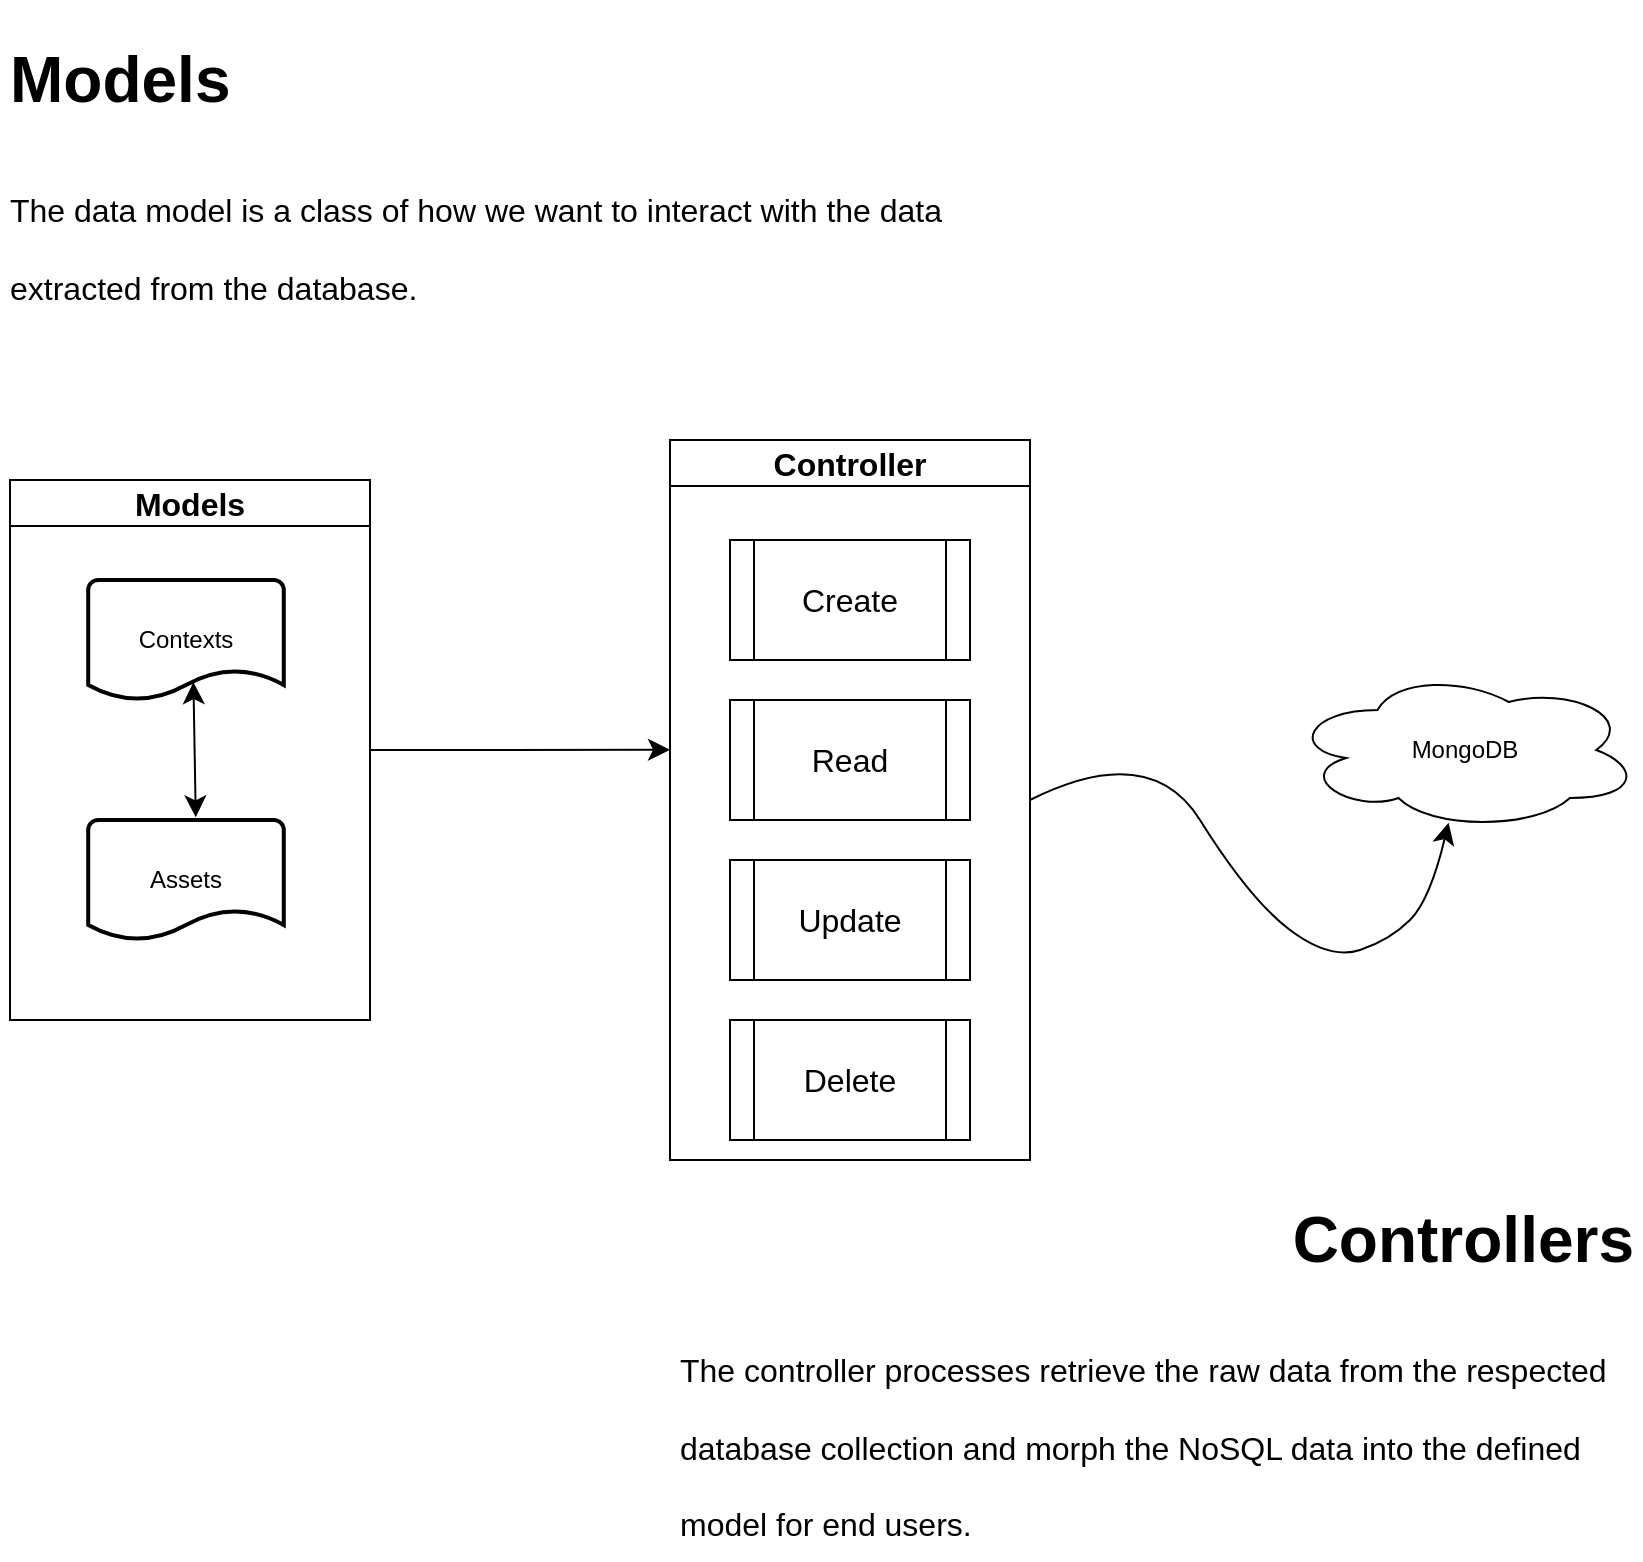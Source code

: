<mxfile version="21.1.0" type="github">
  <diagram name="Page-1" id="FtbimhBMZvsNWdiT7WP3">
    <mxGraphModel dx="2897" dy="1166" grid="1" gridSize="10" guides="1" tooltips="1" connect="1" arrows="1" fold="1" page="1" pageScale="1" pageWidth="850" pageHeight="1100" math="0" shadow="0">
      <root>
        <mxCell id="0" />
        <mxCell id="1" parent="0" />
        <mxCell id="rgs_EFGsOto9uHh8UaOQ-1" value="MongoDB" style="ellipse;shape=cloud;whiteSpace=wrap;html=1;" vertex="1" parent="1">
          <mxGeometry x="720" y="385" width="175" height="80" as="geometry" />
        </mxCell>
        <mxCell id="rgs_EFGsOto9uHh8UaOQ-17" value="" style="group" vertex="1" connectable="0" parent="1">
          <mxGeometry x="80" y="290" width="180" height="270" as="geometry" />
        </mxCell>
        <mxCell id="rgs_EFGsOto9uHh8UaOQ-7" value="Contexts" style="strokeWidth=2;html=1;shape=mxgraph.flowchart.document2;whiteSpace=wrap;size=0.25;" vertex="1" parent="rgs_EFGsOto9uHh8UaOQ-17">
          <mxGeometry x="39.111" y="50" width="97.778" height="60" as="geometry" />
        </mxCell>
        <mxCell id="rgs_EFGsOto9uHh8UaOQ-8" value="Assets" style="strokeWidth=2;html=1;shape=mxgraph.flowchart.document2;whiteSpace=wrap;size=0.25;" vertex="1" parent="rgs_EFGsOto9uHh8UaOQ-17">
          <mxGeometry x="39.111" y="170" width="97.778" height="60" as="geometry" />
        </mxCell>
        <mxCell id="rgs_EFGsOto9uHh8UaOQ-14" value="" style="endArrow=classic;startArrow=classic;html=1;rounded=0;fontSize=12;startSize=8;endSize=8;curved=1;exitX=0.55;exitY=-0.022;exitDx=0;exitDy=0;exitPerimeter=0;entryX=0.538;entryY=0.851;entryDx=0;entryDy=0;entryPerimeter=0;" edge="1" parent="rgs_EFGsOto9uHh8UaOQ-17" source="rgs_EFGsOto9uHh8UaOQ-8" target="rgs_EFGsOto9uHh8UaOQ-7">
          <mxGeometry width="50" height="50" relative="1" as="geometry">
            <mxPoint x="107.556" y="130" as="sourcePoint" />
            <mxPoint x="111.467" y="95" as="targetPoint" />
            <Array as="points" />
          </mxGeometry>
        </mxCell>
        <mxCell id="rgs_EFGsOto9uHh8UaOQ-38" style="edgeStyle=none;curved=1;rounded=0;orthogonalLoop=1;jettySize=auto;html=1;exitX=1;exitY=0.5;exitDx=0;exitDy=0;fontSize=12;startSize=8;endSize=8;" edge="1" parent="rgs_EFGsOto9uHh8UaOQ-17" source="rgs_EFGsOto9uHh8UaOQ-16">
          <mxGeometry relative="1" as="geometry">
            <mxPoint x="330" y="134.889" as="targetPoint" />
          </mxGeometry>
        </mxCell>
        <mxCell id="rgs_EFGsOto9uHh8UaOQ-16" value="Models" style="swimlane;whiteSpace=wrap;html=1;fontSize=16;startSize=23;" vertex="1" parent="rgs_EFGsOto9uHh8UaOQ-17">
          <mxGeometry width="180" height="270" as="geometry" />
        </mxCell>
        <mxCell id="rgs_EFGsOto9uHh8UaOQ-40" style="edgeStyle=none;curved=1;rounded=0;orthogonalLoop=1;jettySize=auto;html=1;entryX=0.453;entryY=0.954;entryDx=0;entryDy=0;entryPerimeter=0;fontSize=12;startSize=8;endSize=8;exitX=1;exitY=0.5;exitDx=0;exitDy=0;" edge="1" parent="1" source="rgs_EFGsOto9uHh8UaOQ-21" target="rgs_EFGsOto9uHh8UaOQ-1">
          <mxGeometry relative="1" as="geometry">
            <mxPoint x="589" y="431" as="sourcePoint" />
            <Array as="points">
              <mxPoint x="650" y="420" />
              <mxPoint x="700" y="500" />
              <mxPoint x="740" y="530" />
              <mxPoint x="770" y="520" />
              <mxPoint x="790" y="500" />
            </Array>
          </mxGeometry>
        </mxCell>
        <mxCell id="rgs_EFGsOto9uHh8UaOQ-21" value="Controller" style="swimlane;whiteSpace=wrap;html=1;fontSize=16;" vertex="1" parent="1">
          <mxGeometry x="410" y="270" width="180" height="360" as="geometry" />
        </mxCell>
        <mxCell id="rgs_EFGsOto9uHh8UaOQ-22" value="Create" style="shape=process;whiteSpace=wrap;html=1;backgroundOutline=1;fontSize=16;" vertex="1" parent="rgs_EFGsOto9uHh8UaOQ-21">
          <mxGeometry x="30" y="50" width="120" height="60" as="geometry" />
        </mxCell>
        <mxCell id="rgs_EFGsOto9uHh8UaOQ-23" value="Read" style="shape=process;whiteSpace=wrap;html=1;backgroundOutline=1;fontSize=16;" vertex="1" parent="rgs_EFGsOto9uHh8UaOQ-21">
          <mxGeometry x="30" y="130" width="120" height="60" as="geometry" />
        </mxCell>
        <mxCell id="rgs_EFGsOto9uHh8UaOQ-25" value="Update" style="shape=process;whiteSpace=wrap;html=1;backgroundOutline=1;fontSize=16;" vertex="1" parent="rgs_EFGsOto9uHh8UaOQ-21">
          <mxGeometry x="30" y="210" width="120" height="60" as="geometry" />
        </mxCell>
        <mxCell id="rgs_EFGsOto9uHh8UaOQ-26" value="Delete" style="shape=process;whiteSpace=wrap;html=1;backgroundOutline=1;fontSize=16;" vertex="1" parent="rgs_EFGsOto9uHh8UaOQ-21">
          <mxGeometry x="30" y="290" width="120" height="60" as="geometry" />
        </mxCell>
        <mxCell id="rgs_EFGsOto9uHh8UaOQ-42" value="&lt;h1&gt;&lt;span style=&quot;background-color: initial;&quot;&gt;Models&lt;/span&gt;&lt;/h1&gt;&lt;h1&gt;&lt;span style=&quot;font-size: 16px; font-weight: 400;&quot;&gt;The data model is a class of how we want to interact with the data extracted from the database.&amp;nbsp;&lt;/span&gt;&lt;/h1&gt;" style="text;html=1;strokeColor=none;fillColor=none;spacing=5;spacingTop=-20;whiteSpace=wrap;overflow=hidden;rounded=0;fontSize=16;" vertex="1" parent="1">
          <mxGeometry x="75" y="60" width="485" height="170" as="geometry" />
        </mxCell>
        <mxCell id="rgs_EFGsOto9uHh8UaOQ-43" value="&lt;h1 style=&quot;text-align: right;&quot;&gt;&lt;span style=&quot;background-color: initial;&quot;&gt;Controllers&lt;/span&gt;&lt;/h1&gt;&lt;h1&gt;&lt;span style=&quot;font-size: 16px; font-weight: 400;&quot;&gt;The controller processes retrieve the raw data from the respected database collection and morph the NoSQL data into the defined model for end users.&amp;nbsp;&lt;/span&gt;&lt;/h1&gt;" style="text;html=1;strokeColor=none;fillColor=none;spacing=5;spacingTop=-20;whiteSpace=wrap;overflow=hidden;rounded=0;fontSize=16;flipV=0;flipH=1;" vertex="1" parent="1">
          <mxGeometry x="410" y="640" width="485" height="190" as="geometry" />
        </mxCell>
      </root>
    </mxGraphModel>
  </diagram>
</mxfile>
